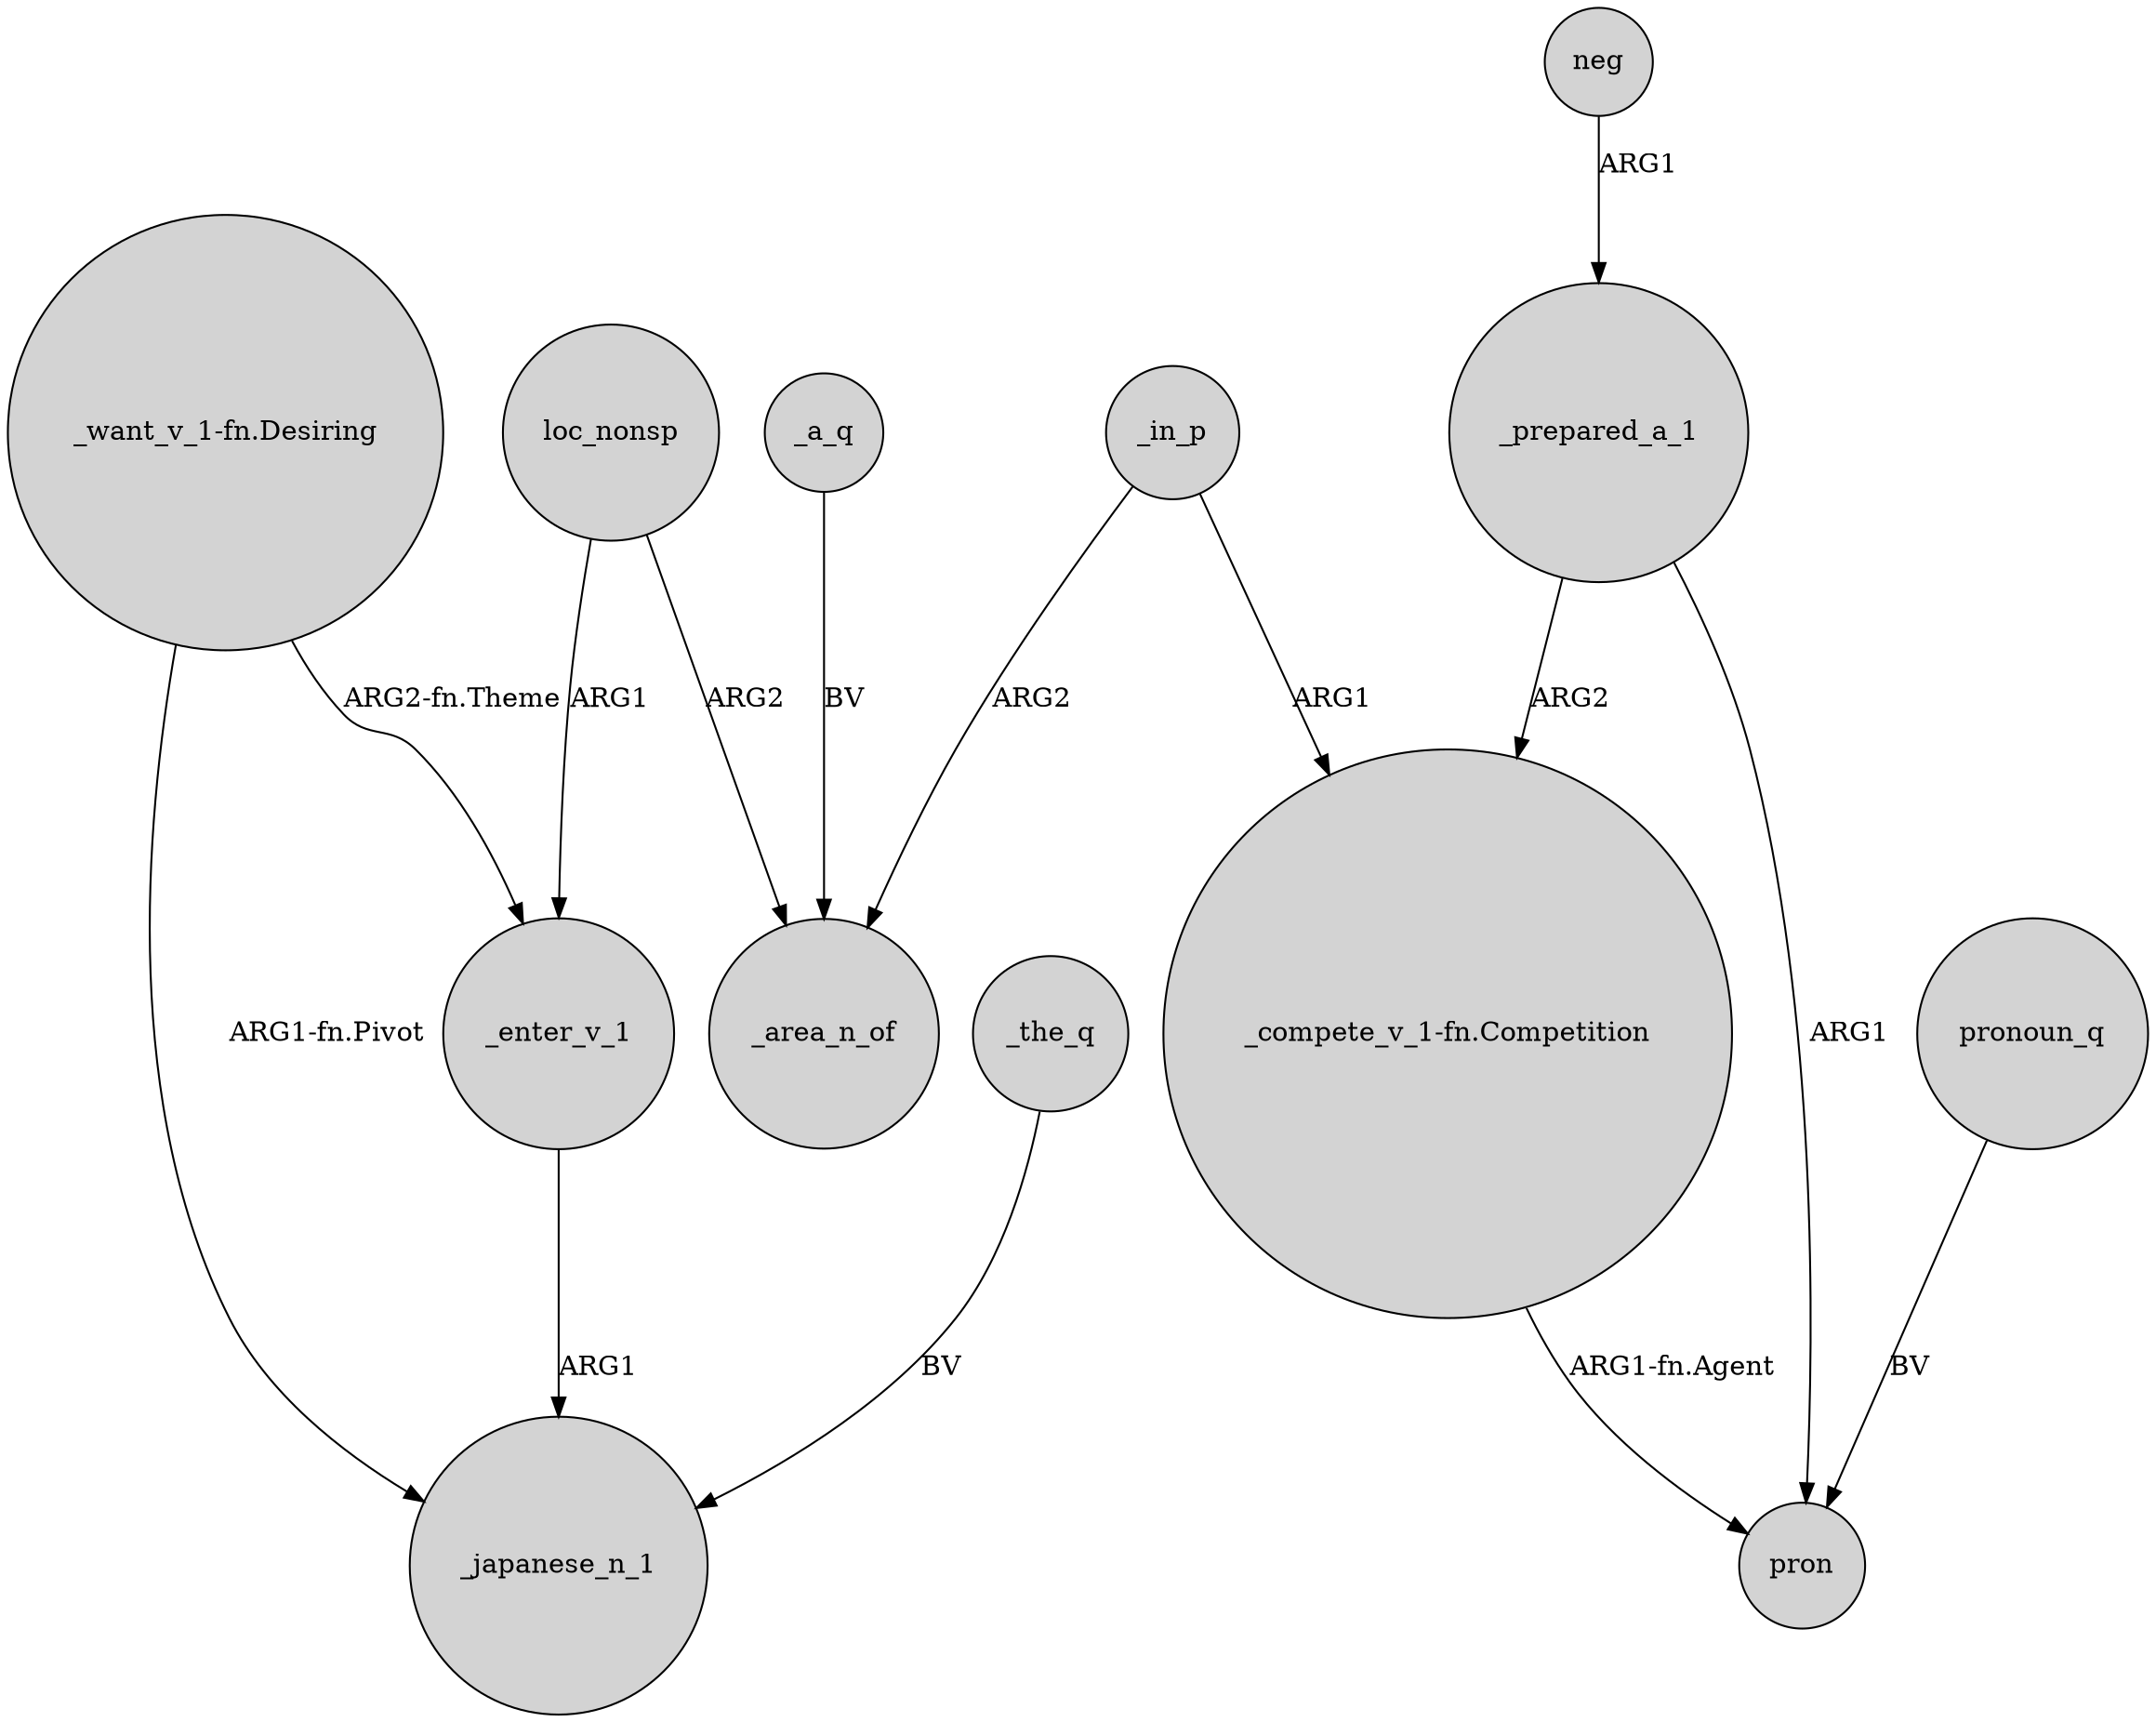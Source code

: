 digraph {
	node [shape=circle style=filled]
	loc_nonsp -> _enter_v_1 [label=ARG1]
	_in_p -> _area_n_of [label=ARG2]
	"_want_v_1-fn.Desiring" -> _enter_v_1 [label="ARG2-fn.Theme"]
	"_compete_v_1-fn.Competition" -> pron [label="ARG1-fn.Agent"]
	_prepared_a_1 -> pron [label=ARG1]
	loc_nonsp -> _area_n_of [label=ARG2]
	neg -> _prepared_a_1 [label=ARG1]
	"_want_v_1-fn.Desiring" -> _japanese_n_1 [label="ARG1-fn.Pivot"]
	_enter_v_1 -> _japanese_n_1 [label=ARG1]
	_prepared_a_1 -> "_compete_v_1-fn.Competition" [label=ARG2]
	_a_q -> _area_n_of [label=BV]
	_the_q -> _japanese_n_1 [label=BV]
	_in_p -> "_compete_v_1-fn.Competition" [label=ARG1]
	pronoun_q -> pron [label=BV]
}
